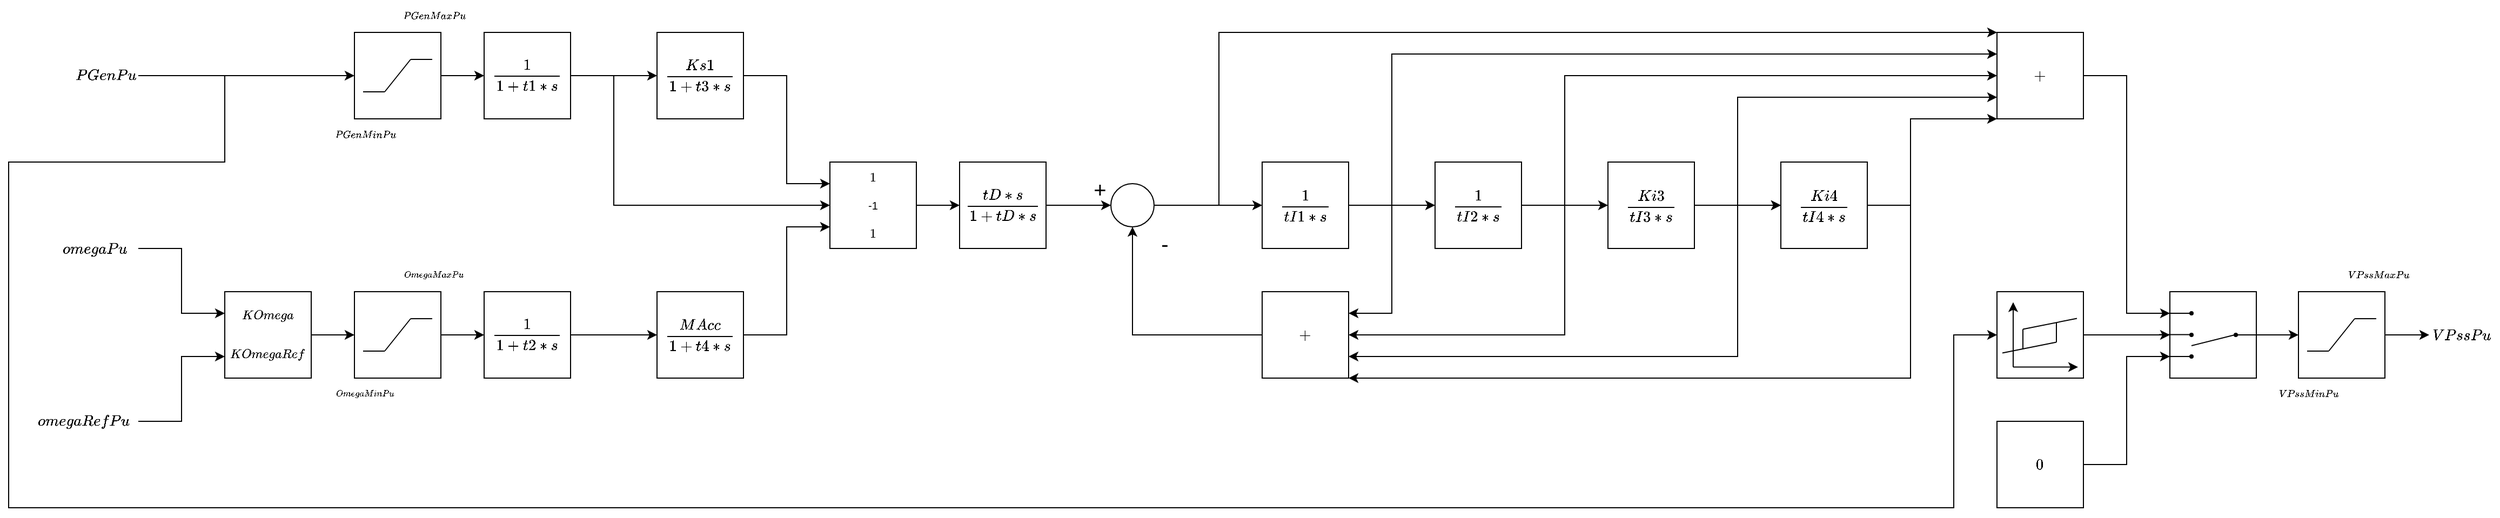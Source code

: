 <mxfile version="24.1.0" type="device">
  <diagram name="Page-1" id="-cMVqA2Gkwa5aGeDibPs">
    <mxGraphModel dx="1594" dy="840" grid="1" gridSize="10" guides="1" tooltips="1" connect="1" arrows="1" fold="1" page="0" pageScale="1" pageWidth="413" pageHeight="291" math="1" shadow="0">
      <root>
        <mxCell id="0" />
        <mxCell id="1" parent="0" />
        <mxCell id="GCO7xrDp6TmdYOZJOnFd-12" value="$$\frac{tD*s}{1+tD*s}$$" style="whiteSpace=wrap;html=1;aspect=fixed;" parent="1" vertex="1">
          <mxGeometry x="680" y="160" width="80" height="80" as="geometry" />
        </mxCell>
        <mxCell id="GCO7xrDp6TmdYOZJOnFd-119" value="$$\frac{1}{1+t1*s}$$" style="whiteSpace=wrap;html=1;aspect=fixed;" parent="1" vertex="1">
          <mxGeometry x="240" y="40" width="80" height="80" as="geometry" />
        </mxCell>
        <mxCell id="GCO7xrDp6TmdYOZJOnFd-126" value="$$\frac{MAcc}{1+t4*s}$$" style="rounded=0;whiteSpace=wrap;html=1;" parent="1" vertex="1">
          <mxGeometry x="400" y="280" width="80" height="80" as="geometry" />
        </mxCell>
        <mxCell id="KOxhOBrrnecnhVOKgOav-29" value="" style="edgeStyle=orthogonalEdgeStyle;rounded=0;orthogonalLoop=1;jettySize=auto;html=1;" parent="1" source="pcb0Rrb9AqgbB0oOaPCg-3" target="E1HJxTZ1KoTLzzK9DHDM-2" edge="1">
          <mxGeometry relative="1" as="geometry" />
        </mxCell>
        <mxCell id="pcb0Rrb9AqgbB0oOaPCg-3" value="$$\frac{1}{tI1*s}$$" style="whiteSpace=wrap;html=1;aspect=fixed;" parent="1" vertex="1">
          <mxGeometry x="960" y="160" width="80" height="80" as="geometry" />
        </mxCell>
        <mxCell id="KOxhOBrrnecnhVOKgOav-30" value="" style="edgeStyle=orthogonalEdgeStyle;rounded=0;orthogonalLoop=1;jettySize=auto;html=1;" parent="1" source="E1HJxTZ1KoTLzzK9DHDM-2" target="5vP0ZJHYgd1w3xuM4kYP-27" edge="1">
          <mxGeometry relative="1" as="geometry" />
        </mxCell>
        <mxCell id="E1HJxTZ1KoTLzzK9DHDM-2" value="$$\frac{1}{tI2*s}$$" style="whiteSpace=wrap;html=1;aspect=fixed;" parent="1" vertex="1">
          <mxGeometry x="1120" y="160" width="80" height="80" as="geometry" />
        </mxCell>
        <mxCell id="E1HJxTZ1KoTLzzK9DHDM-9" value="" style="edgeStyle=orthogonalEdgeStyle;rounded=0;orthogonalLoop=1;jettySize=auto;html=1;entryX=0;entryY=0.5;entryDx=0;entryDy=0;" parent="1" source="E1HJxTZ1KoTLzzK9DHDM-3" target="28_AoydJGBw22WpkSpkq-1" edge="1">
          <mxGeometry relative="1" as="geometry">
            <mxPoint x="2039" y="320" as="targetPoint" />
          </mxGeometry>
        </mxCell>
        <mxCell id="E1HJxTZ1KoTLzzK9DHDM-3" value="" style="whiteSpace=wrap;html=1;aspect=fixed;" parent="1" vertex="1">
          <mxGeometry x="1919" y="280" width="80" height="80" as="geometry" />
        </mxCell>
        <mxCell id="E1HJxTZ1KoTLzzK9DHDM-4" value="" style="endArrow=none;html=1;" parent="1" edge="1">
          <mxGeometry width="50" height="50" relative="1" as="geometry">
            <mxPoint x="1947" y="335" as="sourcePoint" />
            <mxPoint x="1971" y="305" as="targetPoint" />
          </mxGeometry>
        </mxCell>
        <mxCell id="E1HJxTZ1KoTLzzK9DHDM-5" value="" style="endArrow=none;html=1;" parent="1" edge="1">
          <mxGeometry width="50" height="50" relative="1" as="geometry">
            <mxPoint x="1971" y="305" as="sourcePoint" />
            <mxPoint x="1991" y="305" as="targetPoint" />
          </mxGeometry>
        </mxCell>
        <mxCell id="E1HJxTZ1KoTLzzK9DHDM-6" value="&lt;font style=&quot;font-size: 8px;&quot;&gt;$$VPssMaxPu$$&lt;/font&gt;" style="text;html=1;strokeColor=none;fillColor=none;align=center;verticalAlign=middle;whiteSpace=wrap;rounded=0;fontSize=15;" parent="1" vertex="1">
          <mxGeometry x="1963" y="250" width="60" height="30" as="geometry" />
        </mxCell>
        <mxCell id="E1HJxTZ1KoTLzzK9DHDM-7" value="" style="endArrow=none;html=1;" parent="1" edge="1">
          <mxGeometry width="50" height="50" relative="1" as="geometry">
            <mxPoint x="1947" y="335" as="sourcePoint" />
            <mxPoint x="1927" y="335" as="targetPoint" />
          </mxGeometry>
        </mxCell>
        <mxCell id="E1HJxTZ1KoTLzzK9DHDM-8" value="&lt;font style=&quot;font-size: 8px;&quot;&gt;$$VPssMinPu$$&lt;/font&gt;" style="text;html=1;strokeColor=none;fillColor=none;align=center;verticalAlign=middle;whiteSpace=wrap;rounded=0;fontSize=15;" parent="1" vertex="1">
          <mxGeometry x="1899" y="360" width="60" height="30" as="geometry" />
        </mxCell>
        <mxCell id="KOxhOBrrnecnhVOKgOav-14" value="" style="edgeStyle=orthogonalEdgeStyle;rounded=0;orthogonalLoop=1;jettySize=auto;html=1;" parent="1" source="5vP0ZJHYgd1w3xuM4kYP-3" target="5vP0ZJHYgd1w3xuM4kYP-11" edge="1">
          <mxGeometry relative="1" as="geometry" />
        </mxCell>
        <mxCell id="5vP0ZJHYgd1w3xuM4kYP-3" value="&lt;table style=&quot;font-size: 10px;&quot;&gt;&lt;tbody&gt;&lt;tr&gt;&lt;td&gt;&lt;font style=&quot;font-size: 10px;&quot;&gt;$$KOmega$$&lt;/font&gt;&lt;/td&gt;&lt;/tr&gt;&lt;tr&gt;&lt;td&gt;&lt;font style=&quot;font-size: 10px;&quot;&gt;$$KOmegaRef$$&lt;/font&gt;&lt;/td&gt;&lt;/tr&gt;&lt;/tbody&gt;&lt;/table&gt;" style="whiteSpace=wrap;html=1;aspect=fixed;" parent="1" vertex="1">
          <mxGeometry y="280" width="80" height="80" as="geometry" />
        </mxCell>
        <mxCell id="KOxhOBrrnecnhVOKgOav-18" value="" style="edgeStyle=orthogonalEdgeStyle;rounded=0;orthogonalLoop=1;jettySize=auto;html=1;" parent="1" source="5vP0ZJHYgd1w3xuM4kYP-5" target="GCO7xrDp6TmdYOZJOnFd-119" edge="1">
          <mxGeometry relative="1" as="geometry" />
        </mxCell>
        <mxCell id="5vP0ZJHYgd1w3xuM4kYP-5" value="" style="whiteSpace=wrap;html=1;aspect=fixed;" parent="1" vertex="1">
          <mxGeometry x="120" y="40" width="80" height="80" as="geometry" />
        </mxCell>
        <mxCell id="5vP0ZJHYgd1w3xuM4kYP-6" value="" style="endArrow=none;html=1;" parent="1" edge="1">
          <mxGeometry width="50" height="50" relative="1" as="geometry">
            <mxPoint x="148" y="95" as="sourcePoint" />
            <mxPoint x="172" y="65" as="targetPoint" />
          </mxGeometry>
        </mxCell>
        <mxCell id="5vP0ZJHYgd1w3xuM4kYP-7" value="" style="endArrow=none;html=1;" parent="1" edge="1">
          <mxGeometry width="50" height="50" relative="1" as="geometry">
            <mxPoint x="172" y="65" as="sourcePoint" />
            <mxPoint x="192" y="65" as="targetPoint" />
          </mxGeometry>
        </mxCell>
        <mxCell id="5vP0ZJHYgd1w3xuM4kYP-8" value="&lt;font style=&quot;font-size: 8px;&quot;&gt;$$PGenMaxPu$$&lt;/font&gt;" style="text;html=1;strokeColor=none;fillColor=none;align=center;verticalAlign=middle;whiteSpace=wrap;rounded=0;fontSize=15;" parent="1" vertex="1">
          <mxGeometry x="164" y="10" width="60" height="30" as="geometry" />
        </mxCell>
        <mxCell id="5vP0ZJHYgd1w3xuM4kYP-9" value="" style="endArrow=none;html=1;" parent="1" edge="1">
          <mxGeometry width="50" height="50" relative="1" as="geometry">
            <mxPoint x="148" y="95" as="sourcePoint" />
            <mxPoint x="128" y="95" as="targetPoint" />
          </mxGeometry>
        </mxCell>
        <mxCell id="5vP0ZJHYgd1w3xuM4kYP-10" value="&lt;font style=&quot;font-size: 8px;&quot;&gt;$$PGenMinPu$$&lt;/font&gt;" style="text;html=1;strokeColor=none;fillColor=none;align=center;verticalAlign=middle;whiteSpace=wrap;rounded=0;fontSize=15;" parent="1" vertex="1">
          <mxGeometry x="100" y="120" width="60" height="30" as="geometry" />
        </mxCell>
        <mxCell id="KOxhOBrrnecnhVOKgOav-15" value="" style="edgeStyle=orthogonalEdgeStyle;rounded=0;orthogonalLoop=1;jettySize=auto;html=1;" parent="1" source="5vP0ZJHYgd1w3xuM4kYP-11" target="5vP0ZJHYgd1w3xuM4kYP-21" edge="1">
          <mxGeometry relative="1" as="geometry" />
        </mxCell>
        <mxCell id="5vP0ZJHYgd1w3xuM4kYP-11" value="" style="whiteSpace=wrap;html=1;aspect=fixed;" parent="1" vertex="1">
          <mxGeometry x="120" y="280" width="80" height="80" as="geometry" />
        </mxCell>
        <mxCell id="5vP0ZJHYgd1w3xuM4kYP-12" value="" style="endArrow=none;html=1;" parent="1" edge="1">
          <mxGeometry width="50" height="50" relative="1" as="geometry">
            <mxPoint x="148" y="335" as="sourcePoint" />
            <mxPoint x="172" y="305" as="targetPoint" />
          </mxGeometry>
        </mxCell>
        <mxCell id="5vP0ZJHYgd1w3xuM4kYP-13" value="" style="endArrow=none;html=1;" parent="1" edge="1">
          <mxGeometry width="50" height="50" relative="1" as="geometry">
            <mxPoint x="172" y="305" as="sourcePoint" />
            <mxPoint x="192" y="305" as="targetPoint" />
          </mxGeometry>
        </mxCell>
        <mxCell id="5vP0ZJHYgd1w3xuM4kYP-14" value="&lt;font style=&quot;font-size: 7px;&quot;&gt;$$OmegaMaxPu$$&lt;/font&gt;" style="text;html=1;strokeColor=none;fillColor=none;align=center;verticalAlign=middle;whiteSpace=wrap;rounded=0;fontSize=15;" parent="1" vertex="1">
          <mxGeometry x="164" y="250" width="60" height="30" as="geometry" />
        </mxCell>
        <mxCell id="5vP0ZJHYgd1w3xuM4kYP-15" value="" style="endArrow=none;html=1;" parent="1" edge="1">
          <mxGeometry width="50" height="50" relative="1" as="geometry">
            <mxPoint x="148" y="335" as="sourcePoint" />
            <mxPoint x="128" y="335" as="targetPoint" />
          </mxGeometry>
        </mxCell>
        <mxCell id="5vP0ZJHYgd1w3xuM4kYP-16" value="&lt;font style=&quot;font-size: 7px;&quot;&gt;$$OmegaMinPu$$&lt;/font&gt;" style="text;html=1;strokeColor=none;fillColor=none;align=center;verticalAlign=middle;whiteSpace=wrap;rounded=0;fontSize=15;" parent="1" vertex="1">
          <mxGeometry x="100" y="360" width="60" height="30" as="geometry" />
        </mxCell>
        <mxCell id="5vP0ZJHYgd1w3xuM4kYP-19" value="$$\frac{Ks1}{1+t3*s}$$" style="rounded=0;whiteSpace=wrap;html=1;" parent="1" vertex="1">
          <mxGeometry x="400" y="40" width="80" height="80" as="geometry" />
        </mxCell>
        <mxCell id="5vP0ZJHYgd1w3xuM4kYP-21" value="$$\frac{1}{1+t2*s}$$" style="whiteSpace=wrap;html=1;aspect=fixed;" parent="1" vertex="1">
          <mxGeometry x="240" y="280" width="80" height="80" as="geometry" />
        </mxCell>
        <mxCell id="KOxhOBrrnecnhVOKgOav-24" value="" style="edgeStyle=orthogonalEdgeStyle;rounded=0;orthogonalLoop=1;jettySize=auto;html=1;" parent="1" source="5vP0ZJHYgd1w3xuM4kYP-23" target="GCO7xrDp6TmdYOZJOnFd-12" edge="1">
          <mxGeometry relative="1" as="geometry" />
        </mxCell>
        <mxCell id="5vP0ZJHYgd1w3xuM4kYP-23" value="&lt;table style=&quot;font-size: 10px;&quot;&gt;&lt;tbody&gt;&lt;tr&gt;&lt;td&gt;&lt;font style=&quot;font-size: 10px;&quot;&gt;$$1$$&lt;/font&gt;&lt;/td&gt;&lt;/tr&gt;&lt;tr&gt;&lt;td&gt;&lt;font style=&quot;font-size: 10px;&quot;&gt;-1&lt;/font&gt;&lt;/td&gt;&lt;/tr&gt;&lt;tr&gt;&lt;td&gt;&lt;font style=&quot;font-size: 10px;&quot;&gt;$$1$$&lt;/font&gt;&lt;/td&gt;&lt;/tr&gt;&lt;/tbody&gt;&lt;/table&gt;" style="whiteSpace=wrap;html=1;aspect=fixed;" parent="1" vertex="1">
          <mxGeometry x="560" y="160" width="80" height="80" as="geometry" />
        </mxCell>
        <mxCell id="KOxhOBrrnecnhVOKgOav-26" value="" style="edgeStyle=orthogonalEdgeStyle;rounded=0;orthogonalLoop=1;jettySize=auto;html=1;entryX=0;entryY=0.5;entryDx=0;entryDy=0;" parent="1" source="5vP0ZJHYgd1w3xuM4kYP-24" target="pcb0Rrb9AqgbB0oOaPCg-3" edge="1">
          <mxGeometry relative="1" as="geometry">
            <mxPoint x="920" y="200" as="targetPoint" />
          </mxGeometry>
        </mxCell>
        <mxCell id="5vP0ZJHYgd1w3xuM4kYP-24" value="" style="ellipse;whiteSpace=wrap;html=1;aspect=fixed;" parent="1" vertex="1">
          <mxGeometry x="820" y="180" width="40" height="40" as="geometry" />
        </mxCell>
        <mxCell id="5vP0ZJHYgd1w3xuM4kYP-25" value="+" style="text;html=1;strokeColor=none;fillColor=none;align=center;verticalAlign=middle;whiteSpace=wrap;rounded=0;fontSize=20;" parent="1" vertex="1">
          <mxGeometry x="780" y="169" width="60" height="31" as="geometry" />
        </mxCell>
        <mxCell id="5vP0ZJHYgd1w3xuM4kYP-26" value="-" style="text;html=1;strokeColor=none;fillColor=none;align=center;verticalAlign=middle;whiteSpace=wrap;rounded=0;fontSize=20;" parent="1" vertex="1">
          <mxGeometry x="840" y="220" width="60" height="30" as="geometry" />
        </mxCell>
        <mxCell id="KOxhOBrrnecnhVOKgOav-31" value="" style="edgeStyle=orthogonalEdgeStyle;rounded=0;orthogonalLoop=1;jettySize=auto;html=1;" parent="1" source="5vP0ZJHYgd1w3xuM4kYP-27" target="5vP0ZJHYgd1w3xuM4kYP-28" edge="1">
          <mxGeometry relative="1" as="geometry" />
        </mxCell>
        <mxCell id="0gLSmIiKoLwcPXZTZuxx-14" value="" style="edgeStyle=orthogonalEdgeStyle;rounded=0;orthogonalLoop=1;jettySize=auto;html=1;" parent="1" source="5vP0ZJHYgd1w3xuM4kYP-27" target="5vP0ZJHYgd1w3xuM4kYP-28" edge="1">
          <mxGeometry relative="1" as="geometry" />
        </mxCell>
        <mxCell id="5vP0ZJHYgd1w3xuM4kYP-27" value="$$\frac{Ki3}{tI3*s}$$" style="whiteSpace=wrap;html=1;aspect=fixed;" parent="1" vertex="1">
          <mxGeometry x="1280" y="160" width="80" height="80" as="geometry" />
        </mxCell>
        <mxCell id="5vP0ZJHYgd1w3xuM4kYP-28" value="$$\frac{Ki4}{tI4*s}$$" style="whiteSpace=wrap;html=1;aspect=fixed;" parent="1" vertex="1">
          <mxGeometry x="1440" y="160" width="80" height="80" as="geometry" />
        </mxCell>
        <mxCell id="KOxhOBrrnecnhVOKgOav-1" value="" style="whiteSpace=wrap;html=1;aspect=fixed;" parent="1" vertex="1">
          <mxGeometry x="1800" y="280" width="80" height="80" as="geometry" />
        </mxCell>
        <mxCell id="KOxhOBrrnecnhVOKgOav-2" value="" style="endArrow=none;html=1;startArrow=none;" parent="1" source="KOxhOBrrnecnhVOKgOav-10" edge="1">
          <mxGeometry width="50" height="50" relative="1" as="geometry">
            <mxPoint x="1860" y="320" as="sourcePoint" />
            <mxPoint x="1880" y="320" as="targetPoint" />
          </mxGeometry>
        </mxCell>
        <mxCell id="KOxhOBrrnecnhVOKgOav-3" value="" style="endArrow=none;html=1;" parent="1" edge="1">
          <mxGeometry width="50" height="50" relative="1" as="geometry">
            <mxPoint x="1791" y="300" as="sourcePoint" />
            <mxPoint x="1821" y="300" as="targetPoint" />
          </mxGeometry>
        </mxCell>
        <mxCell id="KOxhOBrrnecnhVOKgOav-4" value="" style="endArrow=none;html=1;" parent="1" edge="1">
          <mxGeometry width="50" height="50" relative="1" as="geometry">
            <mxPoint x="1790" y="319.8" as="sourcePoint" />
            <mxPoint x="1820" y="319.8" as="targetPoint" />
          </mxGeometry>
        </mxCell>
        <mxCell id="KOxhOBrrnecnhVOKgOav-5" value="" style="endArrow=none;html=1;" parent="1" edge="1">
          <mxGeometry width="50" height="50" relative="1" as="geometry">
            <mxPoint x="1790" y="340.0" as="sourcePoint" />
            <mxPoint x="1820" y="340.0" as="targetPoint" />
          </mxGeometry>
        </mxCell>
        <mxCell id="KOxhOBrrnecnhVOKgOav-6" value="" style="shape=waypoint;sketch=0;fillStyle=solid;size=4;pointerEvents=1;points=[];fillColor=none;resizable=0;rotatable=0;perimeter=centerPerimeter;snapToPoint=1;" parent="1" vertex="1">
          <mxGeometry x="1810" y="290" width="20" height="20" as="geometry" />
        </mxCell>
        <mxCell id="KOxhOBrrnecnhVOKgOav-7" value="" style="shape=waypoint;sketch=0;fillStyle=solid;size=4;pointerEvents=1;points=[];fillColor=none;resizable=0;rotatable=0;perimeter=centerPerimeter;snapToPoint=1;" parent="1" vertex="1">
          <mxGeometry x="1810" y="310" width="20" height="20" as="geometry" />
        </mxCell>
        <mxCell id="KOxhOBrrnecnhVOKgOav-8" value="" style="shape=waypoint;sketch=0;fillStyle=solid;size=4;pointerEvents=1;points=[];fillColor=none;resizable=0;rotatable=0;perimeter=centerPerimeter;snapToPoint=1;" parent="1" vertex="1">
          <mxGeometry x="1810" y="330" width="20" height="20" as="geometry" />
        </mxCell>
        <mxCell id="KOxhOBrrnecnhVOKgOav-9" value="" style="endArrow=none;html=1;" parent="1" target="KOxhOBrrnecnhVOKgOav-10" edge="1">
          <mxGeometry width="50" height="50" relative="1" as="geometry">
            <mxPoint x="1860" y="320" as="sourcePoint" />
            <mxPoint x="1880" y="320" as="targetPoint" />
          </mxGeometry>
        </mxCell>
        <mxCell id="KOxhOBrrnecnhVOKgOav-10" value="" style="shape=waypoint;sketch=0;fillStyle=solid;size=4;pointerEvents=1;points=[];fillColor=none;resizable=0;rotatable=0;perimeter=centerPerimeter;snapToPoint=1;" parent="1" vertex="1">
          <mxGeometry x="1851" y="310" width="20" height="20" as="geometry" />
        </mxCell>
        <mxCell id="KOxhOBrrnecnhVOKgOav-11" value="" style="endArrow=none;html=1;" parent="1" edge="1">
          <mxGeometry width="50" height="50" relative="1" as="geometry">
            <mxPoint x="1820" y="330" as="sourcePoint" />
            <mxPoint x="1860" y="320" as="targetPoint" />
          </mxGeometry>
        </mxCell>
        <mxCell id="KOxhOBrrnecnhVOKgOav-12" value="" style="endArrow=classic;html=1;rounded=0;exitX=1;exitY=0.5;exitDx=0;exitDy=0;entryX=0;entryY=0.25;entryDx=0;entryDy=0;" parent="1" source="28_AoydJGBw22WpkSpkq-3" target="5vP0ZJHYgd1w3xuM4kYP-3" edge="1">
          <mxGeometry width="50" height="50" relative="1" as="geometry">
            <mxPoint x="-80" y="240" as="sourcePoint" />
            <mxPoint x="180" y="170" as="targetPoint" />
            <Array as="points">
              <mxPoint x="-40" y="240" />
              <mxPoint x="-40" y="300" />
            </Array>
          </mxGeometry>
        </mxCell>
        <mxCell id="KOxhOBrrnecnhVOKgOav-13" value="" style="endArrow=classic;html=1;rounded=0;exitX=1;exitY=0.5;exitDx=0;exitDy=0;entryX=0;entryY=0.75;entryDx=0;entryDy=0;" parent="1" source="28_AoydJGBw22WpkSpkq-4" target="5vP0ZJHYgd1w3xuM4kYP-3" edge="1">
          <mxGeometry width="50" height="50" relative="1" as="geometry">
            <mxPoint x="-80" y="400" as="sourcePoint" />
            <mxPoint x="-20" y="350" as="targetPoint" />
            <Array as="points">
              <mxPoint x="-40" y="400" />
              <mxPoint x="-40" y="340" />
            </Array>
          </mxGeometry>
        </mxCell>
        <mxCell id="KOxhOBrrnecnhVOKgOav-21" value="" style="endArrow=classic;html=1;rounded=0;exitX=1;exitY=0.5;exitDx=0;exitDy=0;entryX=0;entryY=0.5;entryDx=0;entryDy=0;" parent="1" source="28_AoydJGBw22WpkSpkq-2" target="5vP0ZJHYgd1w3xuM4kYP-5" edge="1">
          <mxGeometry width="50" height="50" relative="1" as="geometry">
            <mxPoint x="-80" y="80" as="sourcePoint" />
            <mxPoint x="180" y="170" as="targetPoint" />
          </mxGeometry>
        </mxCell>
        <mxCell id="KOxhOBrrnecnhVOKgOav-22" value="" style="endArrow=classic;html=1;rounded=0;exitX=1;exitY=0.5;exitDx=0;exitDy=0;entryX=0;entryY=0.25;entryDx=0;entryDy=0;" parent="1" source="5vP0ZJHYgd1w3xuM4kYP-19" target="5vP0ZJHYgd1w3xuM4kYP-23" edge="1">
          <mxGeometry width="50" height="50" relative="1" as="geometry">
            <mxPoint x="50" y="220" as="sourcePoint" />
            <mxPoint x="100" y="170" as="targetPoint" />
            <Array as="points">
              <mxPoint x="520" y="80" />
              <mxPoint x="520" y="180" />
            </Array>
          </mxGeometry>
        </mxCell>
        <mxCell id="KOxhOBrrnecnhVOKgOav-23" value="" style="endArrow=classic;html=1;rounded=0;exitX=1;exitY=0.5;exitDx=0;exitDy=0;entryX=0;entryY=0.75;entryDx=0;entryDy=0;" parent="1" source="GCO7xrDp6TmdYOZJOnFd-126" target="5vP0ZJHYgd1w3xuM4kYP-23" edge="1">
          <mxGeometry width="50" height="50" relative="1" as="geometry">
            <mxPoint x="500" y="322" as="sourcePoint" />
            <mxPoint x="550" y="272" as="targetPoint" />
            <Array as="points">
              <mxPoint x="520" y="320" />
              <mxPoint x="520" y="220" />
            </Array>
          </mxGeometry>
        </mxCell>
        <mxCell id="KOxhOBrrnecnhVOKgOav-25" value="" style="endArrow=classic;html=1;rounded=0;exitX=1;exitY=0.5;exitDx=0;exitDy=0;entryX=0;entryY=0.5;entryDx=0;entryDy=0;" parent="1" source="GCO7xrDp6TmdYOZJOnFd-12" target="5vP0ZJHYgd1w3xuM4kYP-24" edge="1">
          <mxGeometry width="50" height="50" relative="1" as="geometry">
            <mxPoint x="710" y="220" as="sourcePoint" />
            <mxPoint x="760" y="170" as="targetPoint" />
          </mxGeometry>
        </mxCell>
        <mxCell id="KOxhOBrrnecnhVOKgOav-34" value="" style="endArrow=classic;html=1;rounded=0;exitX=1;exitY=0.5;exitDx=0;exitDy=0;entryX=0;entryY=0.5;entryDx=0;entryDy=0;" parent="1" source="KOxhOBrrnecnhVOKgOav-1" target="E1HJxTZ1KoTLzzK9DHDM-3" edge="1">
          <mxGeometry width="50" height="50" relative="1" as="geometry">
            <mxPoint x="1880" y="271" as="sourcePoint" />
            <mxPoint x="1930" y="221" as="targetPoint" />
          </mxGeometry>
        </mxCell>
        <mxCell id="KOxhOBrrnecnhVOKgOav-35" value="$$0$$" style="rounded=0;whiteSpace=wrap;html=1;" parent="1" vertex="1">
          <mxGeometry x="1640" y="400" width="80" height="80" as="geometry" />
        </mxCell>
        <mxCell id="KOxhOBrrnecnhVOKgOav-36" value="" style="endArrow=classic;html=1;rounded=0;exitX=1;exitY=0.5;exitDx=0;exitDy=0;entryX=0;entryY=0.75;entryDx=0;entryDy=0;" parent="1" source="KOxhOBrrnecnhVOKgOav-35" target="KOxhOBrrnecnhVOKgOav-1" edge="1">
          <mxGeometry width="50" height="50" relative="1" as="geometry">
            <mxPoint x="1740" y="360" as="sourcePoint" />
            <mxPoint x="1790" y="310" as="targetPoint" />
            <Array as="points">
              <mxPoint x="1760" y="440" />
              <mxPoint x="1760" y="340" />
            </Array>
          </mxGeometry>
        </mxCell>
        <mxCell id="KOxhOBrrnecnhVOKgOav-44" value="" style="whiteSpace=wrap;html=1;aspect=fixed;" parent="1" vertex="1">
          <mxGeometry x="1640" y="280" width="80" height="80" as="geometry" />
        </mxCell>
        <mxCell id="KOxhOBrrnecnhVOKgOav-45" value="" style="endArrow=classic;html=1;" parent="1" edge="1">
          <mxGeometry width="50" height="50" relative="1" as="geometry">
            <mxPoint x="1655" y="349.76" as="sourcePoint" />
            <mxPoint x="1655" y="289.76" as="targetPoint" />
          </mxGeometry>
        </mxCell>
        <mxCell id="KOxhOBrrnecnhVOKgOav-46" value="" style="endArrow=classic;html=1;" parent="1" edge="1">
          <mxGeometry width="50" height="50" relative="1" as="geometry">
            <mxPoint x="1655" y="349.76" as="sourcePoint" />
            <mxPoint x="1715" y="349.76" as="targetPoint" />
          </mxGeometry>
        </mxCell>
        <mxCell id="KOxhOBrrnecnhVOKgOav-47" value="" style="endArrow=none;html=1;" parent="1" edge="1">
          <mxGeometry width="50" height="50" relative="1" as="geometry">
            <mxPoint x="1645" y="336.76" as="sourcePoint" />
            <mxPoint x="1695" y="326.76" as="targetPoint" />
          </mxGeometry>
        </mxCell>
        <mxCell id="KOxhOBrrnecnhVOKgOav-48" value="" style="endArrow=none;html=1;" parent="1" edge="1">
          <mxGeometry width="50" height="50" relative="1" as="geometry">
            <mxPoint x="1664" y="314.76" as="sourcePoint" />
            <mxPoint x="1714" y="304.76" as="targetPoint" />
          </mxGeometry>
        </mxCell>
        <mxCell id="KOxhOBrrnecnhVOKgOav-49" value="" style="endArrow=none;html=1;jumpSize=4;" parent="1" edge="1">
          <mxGeometry width="50" height="50" relative="1" as="geometry">
            <mxPoint x="1695" y="308.76" as="sourcePoint" />
            <mxPoint x="1695" y="326.76" as="targetPoint" />
          </mxGeometry>
        </mxCell>
        <mxCell id="KOxhOBrrnecnhVOKgOav-50" value="" style="endArrow=none;html=1;jumpSize=4;" parent="1" edge="1">
          <mxGeometry width="50" height="50" relative="1" as="geometry">
            <mxPoint x="1664" y="314.76" as="sourcePoint" />
            <mxPoint x="1664" y="332.76" as="targetPoint" />
          </mxGeometry>
        </mxCell>
        <mxCell id="KOxhOBrrnecnhVOKgOav-52" value="" style="endArrow=classic;html=1;rounded=0;exitX=1;exitY=0.5;exitDx=0;exitDy=0;entryX=0;entryY=0.5;entryDx=0;entryDy=0;" parent="1" source="KOxhOBrrnecnhVOKgOav-44" target="KOxhOBrrnecnhVOKgOav-1" edge="1">
          <mxGeometry width="50" height="50" relative="1" as="geometry">
            <mxPoint x="1690" y="290" as="sourcePoint" />
            <mxPoint x="1740" y="240" as="targetPoint" />
          </mxGeometry>
        </mxCell>
        <mxCell id="KOxhOBrrnecnhVOKgOav-53" value="" style="endArrow=classic;html=1;rounded=0;exitX=1;exitY=0.5;exitDx=0;exitDy=0;entryX=0;entryY=0.5;entryDx=0;entryDy=0;" parent="1" source="28_AoydJGBw22WpkSpkq-2" target="KOxhOBrrnecnhVOKgOav-44" edge="1">
          <mxGeometry width="50" height="50" relative="1" as="geometry">
            <mxPoint x="-80" y="80" as="sourcePoint" />
            <mxPoint x="720" y="480" as="targetPoint" />
            <Array as="points">
              <mxPoint y="80" />
              <mxPoint y="160" />
              <mxPoint x="-200" y="160" />
              <mxPoint x="-200" y="480" />
              <mxPoint x="1600" y="480" />
              <mxPoint x="1600" y="320" />
            </Array>
          </mxGeometry>
        </mxCell>
        <mxCell id="0gLSmIiKoLwcPXZTZuxx-1" value="" style="endArrow=classic;html=1;rounded=0;exitX=1;exitY=0.5;exitDx=0;exitDy=0;entryX=0;entryY=0.5;entryDx=0;entryDy=0;" parent="1" source="GCO7xrDp6TmdYOZJOnFd-119" target="5vP0ZJHYgd1w3xuM4kYP-19" edge="1">
          <mxGeometry width="50" height="50" relative="1" as="geometry">
            <mxPoint x="430" y="210" as="sourcePoint" />
            <mxPoint x="480" y="160" as="targetPoint" />
          </mxGeometry>
        </mxCell>
        <mxCell id="0gLSmIiKoLwcPXZTZuxx-2" value="" style="endArrow=classic;html=1;rounded=0;exitX=1;exitY=0.5;exitDx=0;exitDy=0;entryX=0;entryY=0.5;entryDx=0;entryDy=0;" parent="1" source="5vP0ZJHYgd1w3xuM4kYP-21" target="GCO7xrDp6TmdYOZJOnFd-126" edge="1">
          <mxGeometry width="50" height="50" relative="1" as="geometry">
            <mxPoint x="430" y="210" as="sourcePoint" />
            <mxPoint x="480" y="160" as="targetPoint" />
          </mxGeometry>
        </mxCell>
        <mxCell id="0gLSmIiKoLwcPXZTZuxx-3" value="" style="endArrow=classic;html=1;rounded=0;exitX=1;exitY=0.5;exitDx=0;exitDy=0;entryX=0;entryY=0.5;entryDx=0;entryDy=0;" parent="1" source="GCO7xrDp6TmdYOZJOnFd-119" target="5vP0ZJHYgd1w3xuM4kYP-23" edge="1">
          <mxGeometry width="50" height="50" relative="1" as="geometry">
            <mxPoint x="430" y="210" as="sourcePoint" />
            <mxPoint x="480" y="160" as="targetPoint" />
            <Array as="points">
              <mxPoint x="360" y="80" />
              <mxPoint x="360" y="200" />
            </Array>
          </mxGeometry>
        </mxCell>
        <mxCell id="0gLSmIiKoLwcPXZTZuxx-4" value="$$+$$" style="rounded=0;whiteSpace=wrap;html=1;" parent="1" vertex="1">
          <mxGeometry x="960" y="280" width="80" height="80" as="geometry" />
        </mxCell>
        <mxCell id="0gLSmIiKoLwcPXZTZuxx-5" value="" style="endArrow=classic;html=1;rounded=0;exitX=0;exitY=0.5;exitDx=0;exitDy=0;entryX=0;entryY=0;entryDx=0;entryDy=0;" parent="1" source="0gLSmIiKoLwcPXZTZuxx-4" target="5vP0ZJHYgd1w3xuM4kYP-26" edge="1">
          <mxGeometry width="50" height="50" relative="1" as="geometry">
            <mxPoint x="1170" y="260" as="sourcePoint" />
            <mxPoint x="1220" y="210" as="targetPoint" />
            <Array as="points">
              <mxPoint x="840" y="320" />
            </Array>
          </mxGeometry>
        </mxCell>
        <mxCell id="0gLSmIiKoLwcPXZTZuxx-6" value="" style="endArrow=classic;html=1;rounded=0;exitX=1;exitY=0.5;exitDx=0;exitDy=0;entryX=1;entryY=0.25;entryDx=0;entryDy=0;" parent="1" source="pcb0Rrb9AqgbB0oOaPCg-3" target="0gLSmIiKoLwcPXZTZuxx-4" edge="1">
          <mxGeometry width="50" height="50" relative="1" as="geometry">
            <mxPoint x="1170" y="260" as="sourcePoint" />
            <mxPoint x="1220" y="210" as="targetPoint" />
            <Array as="points">
              <mxPoint x="1080" y="200" />
              <mxPoint x="1080" y="300" />
            </Array>
          </mxGeometry>
        </mxCell>
        <mxCell id="0gLSmIiKoLwcPXZTZuxx-7" value="" style="endArrow=classic;html=1;rounded=0;exitX=1;exitY=0.5;exitDx=0;exitDy=0;entryX=1;entryY=0.5;entryDx=0;entryDy=0;" parent="1" source="E1HJxTZ1KoTLzzK9DHDM-2" target="0gLSmIiKoLwcPXZTZuxx-4" edge="1">
          <mxGeometry width="50" height="50" relative="1" as="geometry">
            <mxPoint x="1160" y="260" as="sourcePoint" />
            <mxPoint x="1210" y="210" as="targetPoint" />
            <Array as="points">
              <mxPoint x="1240" y="200" />
              <mxPoint x="1240" y="320" />
            </Array>
          </mxGeometry>
        </mxCell>
        <mxCell id="0gLSmIiKoLwcPXZTZuxx-8" value="" style="endArrow=classic;html=1;rounded=0;exitX=1;exitY=0.5;exitDx=0;exitDy=0;entryX=1;entryY=0.75;entryDx=0;entryDy=0;" parent="1" source="5vP0ZJHYgd1w3xuM4kYP-27" target="0gLSmIiKoLwcPXZTZuxx-4" edge="1">
          <mxGeometry width="50" height="50" relative="1" as="geometry">
            <mxPoint x="1410" y="370" as="sourcePoint" />
            <mxPoint x="1052.857" y="330" as="targetPoint" />
            <Array as="points">
              <mxPoint x="1400" y="200" />
              <mxPoint x="1400" y="340" />
              <mxPoint x="1080" y="340" />
            </Array>
          </mxGeometry>
        </mxCell>
        <mxCell id="0gLSmIiKoLwcPXZTZuxx-9" value="" style="endArrow=classic;html=1;rounded=0;exitX=1;exitY=0.5;exitDx=0;exitDy=0;entryX=1;entryY=1;entryDx=0;entryDy=0;" parent="1" source="5vP0ZJHYgd1w3xuM4kYP-28" target="0gLSmIiKoLwcPXZTZuxx-4" edge="1">
          <mxGeometry width="50" height="50" relative="1" as="geometry">
            <mxPoint x="1540" y="210" as="sourcePoint" />
            <mxPoint x="1600" y="320" as="targetPoint" />
            <Array as="points">
              <mxPoint x="1560" y="200" />
              <mxPoint x="1560" y="360" />
              <mxPoint x="1080" y="360" />
            </Array>
          </mxGeometry>
        </mxCell>
        <mxCell id="0gLSmIiKoLwcPXZTZuxx-10" value="$$+$$" style="rounded=0;whiteSpace=wrap;html=1;" parent="1" vertex="1">
          <mxGeometry x="1640" y="40" width="80" height="80" as="geometry" />
        </mxCell>
        <mxCell id="0gLSmIiKoLwcPXZTZuxx-13" value="" style="endArrow=classic;html=1;rounded=0;exitX=1;exitY=0.5;exitDx=0;exitDy=0;entryX=0;entryY=0.5;entryDx=0;entryDy=0;" parent="1" source="E1HJxTZ1KoTLzzK9DHDM-2" target="0gLSmIiKoLwcPXZTZuxx-10" edge="1">
          <mxGeometry width="50" height="50" relative="1" as="geometry">
            <mxPoint x="1220" y="171" as="sourcePoint" />
            <mxPoint x="1730.476" y="80" as="targetPoint" />
            <Array as="points">
              <mxPoint x="1240" y="200" />
              <mxPoint x="1240" y="80" />
              <mxPoint x="1580" y="80" />
            </Array>
          </mxGeometry>
        </mxCell>
        <mxCell id="0gLSmIiKoLwcPXZTZuxx-15" value="" style="endArrow=classic;html=1;rounded=0;exitX=1;exitY=0.5;exitDx=0;exitDy=0;entryX=0;entryY=0.25;entryDx=0;entryDy=0;" parent="1" source="pcb0Rrb9AqgbB0oOaPCg-3" target="0gLSmIiKoLwcPXZTZuxx-10" edge="1">
          <mxGeometry width="50" height="50" relative="1" as="geometry">
            <mxPoint x="1170" y="140" as="sourcePoint" />
            <mxPoint x="1490" y="40" as="targetPoint" />
            <Array as="points">
              <mxPoint x="1080" y="200" />
              <mxPoint x="1080" y="60" />
              <mxPoint x="1560" y="60" />
            </Array>
          </mxGeometry>
        </mxCell>
        <mxCell id="0gLSmIiKoLwcPXZTZuxx-16" value="" style="endArrow=classic;html=1;rounded=0;exitX=1;exitY=0.5;exitDx=0;exitDy=0;entryX=0;entryY=0;entryDx=0;entryDy=0;" parent="1" source="5vP0ZJHYgd1w3xuM4kYP-24" target="0gLSmIiKoLwcPXZTZuxx-10" edge="1">
          <mxGeometry width="50" height="50" relative="1" as="geometry">
            <mxPoint x="870" y="196" as="sourcePoint" />
            <mxPoint x="1120" y="10" as="targetPoint" />
            <Array as="points">
              <mxPoint x="920" y="200" />
              <mxPoint x="920" y="40" />
              <mxPoint x="1600" y="40" />
            </Array>
          </mxGeometry>
        </mxCell>
        <mxCell id="0gLSmIiKoLwcPXZTZuxx-17" value="" style="endArrow=classic;html=1;rounded=0;exitX=1;exitY=0.5;exitDx=0;exitDy=0;entryX=0;entryY=1;entryDx=0;entryDy=0;" parent="1" source="5vP0ZJHYgd1w3xuM4kYP-28" target="0gLSmIiKoLwcPXZTZuxx-10" edge="1">
          <mxGeometry width="50" height="50" relative="1" as="geometry">
            <mxPoint x="1530" y="209.5" as="sourcePoint" />
            <mxPoint x="1580" y="159.5" as="targetPoint" />
            <Array as="points">
              <mxPoint x="1560" y="200" />
              <mxPoint x="1560" y="120" />
            </Array>
          </mxGeometry>
        </mxCell>
        <mxCell id="0gLSmIiKoLwcPXZTZuxx-18" value="" style="endArrow=classic;html=1;rounded=0;exitX=1;exitY=0.5;exitDx=0;exitDy=0;entryX=0;entryY=0.75;entryDx=0;entryDy=0;" parent="1" source="5vP0ZJHYgd1w3xuM4kYP-27" target="0gLSmIiKoLwcPXZTZuxx-10" edge="1">
          <mxGeometry width="50" height="50" relative="1" as="geometry">
            <mxPoint x="1380" y="180" as="sourcePoint" />
            <mxPoint x="1500" y="120" as="targetPoint" />
            <Array as="points">
              <mxPoint x="1400" y="200" />
              <mxPoint x="1400" y="100" />
              <mxPoint x="1560" y="100" />
            </Array>
          </mxGeometry>
        </mxCell>
        <mxCell id="0gLSmIiKoLwcPXZTZuxx-19" value="" style="endArrow=classic;html=1;rounded=0;exitX=1;exitY=0.5;exitDx=0;exitDy=0;entryX=0;entryY=0.25;entryDx=0;entryDy=0;" parent="1" source="0gLSmIiKoLwcPXZTZuxx-10" target="KOxhOBrrnecnhVOKgOav-1" edge="1">
          <mxGeometry width="50" height="50" relative="1" as="geometry">
            <mxPoint x="1760" y="80" as="sourcePoint" />
            <mxPoint x="1810" y="30" as="targetPoint" />
            <Array as="points">
              <mxPoint x="1760" y="80" />
              <mxPoint x="1760" y="300" />
            </Array>
          </mxGeometry>
        </mxCell>
        <mxCell id="28_AoydJGBw22WpkSpkq-1" value="$$VPssPu$$" style="text;strokeColor=none;align=center;fillColor=none;html=1;verticalAlign=middle;whiteSpace=wrap;rounded=0;" vertex="1" parent="1">
          <mxGeometry x="2040" y="305" width="60" height="30" as="geometry" />
        </mxCell>
        <mxCell id="28_AoydJGBw22WpkSpkq-2" value="$$PGenPu$$" style="text;strokeColor=none;align=center;fillColor=none;html=1;verticalAlign=middle;whiteSpace=wrap;rounded=0;" vertex="1" parent="1">
          <mxGeometry x="-140" y="65" width="60" height="30" as="geometry" />
        </mxCell>
        <mxCell id="28_AoydJGBw22WpkSpkq-3" value="$$omegaPu$$" style="text;strokeColor=none;align=center;fillColor=none;html=1;verticalAlign=middle;whiteSpace=wrap;rounded=0;" vertex="1" parent="1">
          <mxGeometry x="-160" y="225" width="80" height="30" as="geometry" />
        </mxCell>
        <mxCell id="28_AoydJGBw22WpkSpkq-4" value="$$omegaRefPu$$" style="text;strokeColor=none;align=center;fillColor=none;html=1;verticalAlign=middle;whiteSpace=wrap;rounded=0;" vertex="1" parent="1">
          <mxGeometry x="-180" y="385" width="100" height="30" as="geometry" />
        </mxCell>
      </root>
    </mxGraphModel>
  </diagram>
</mxfile>
